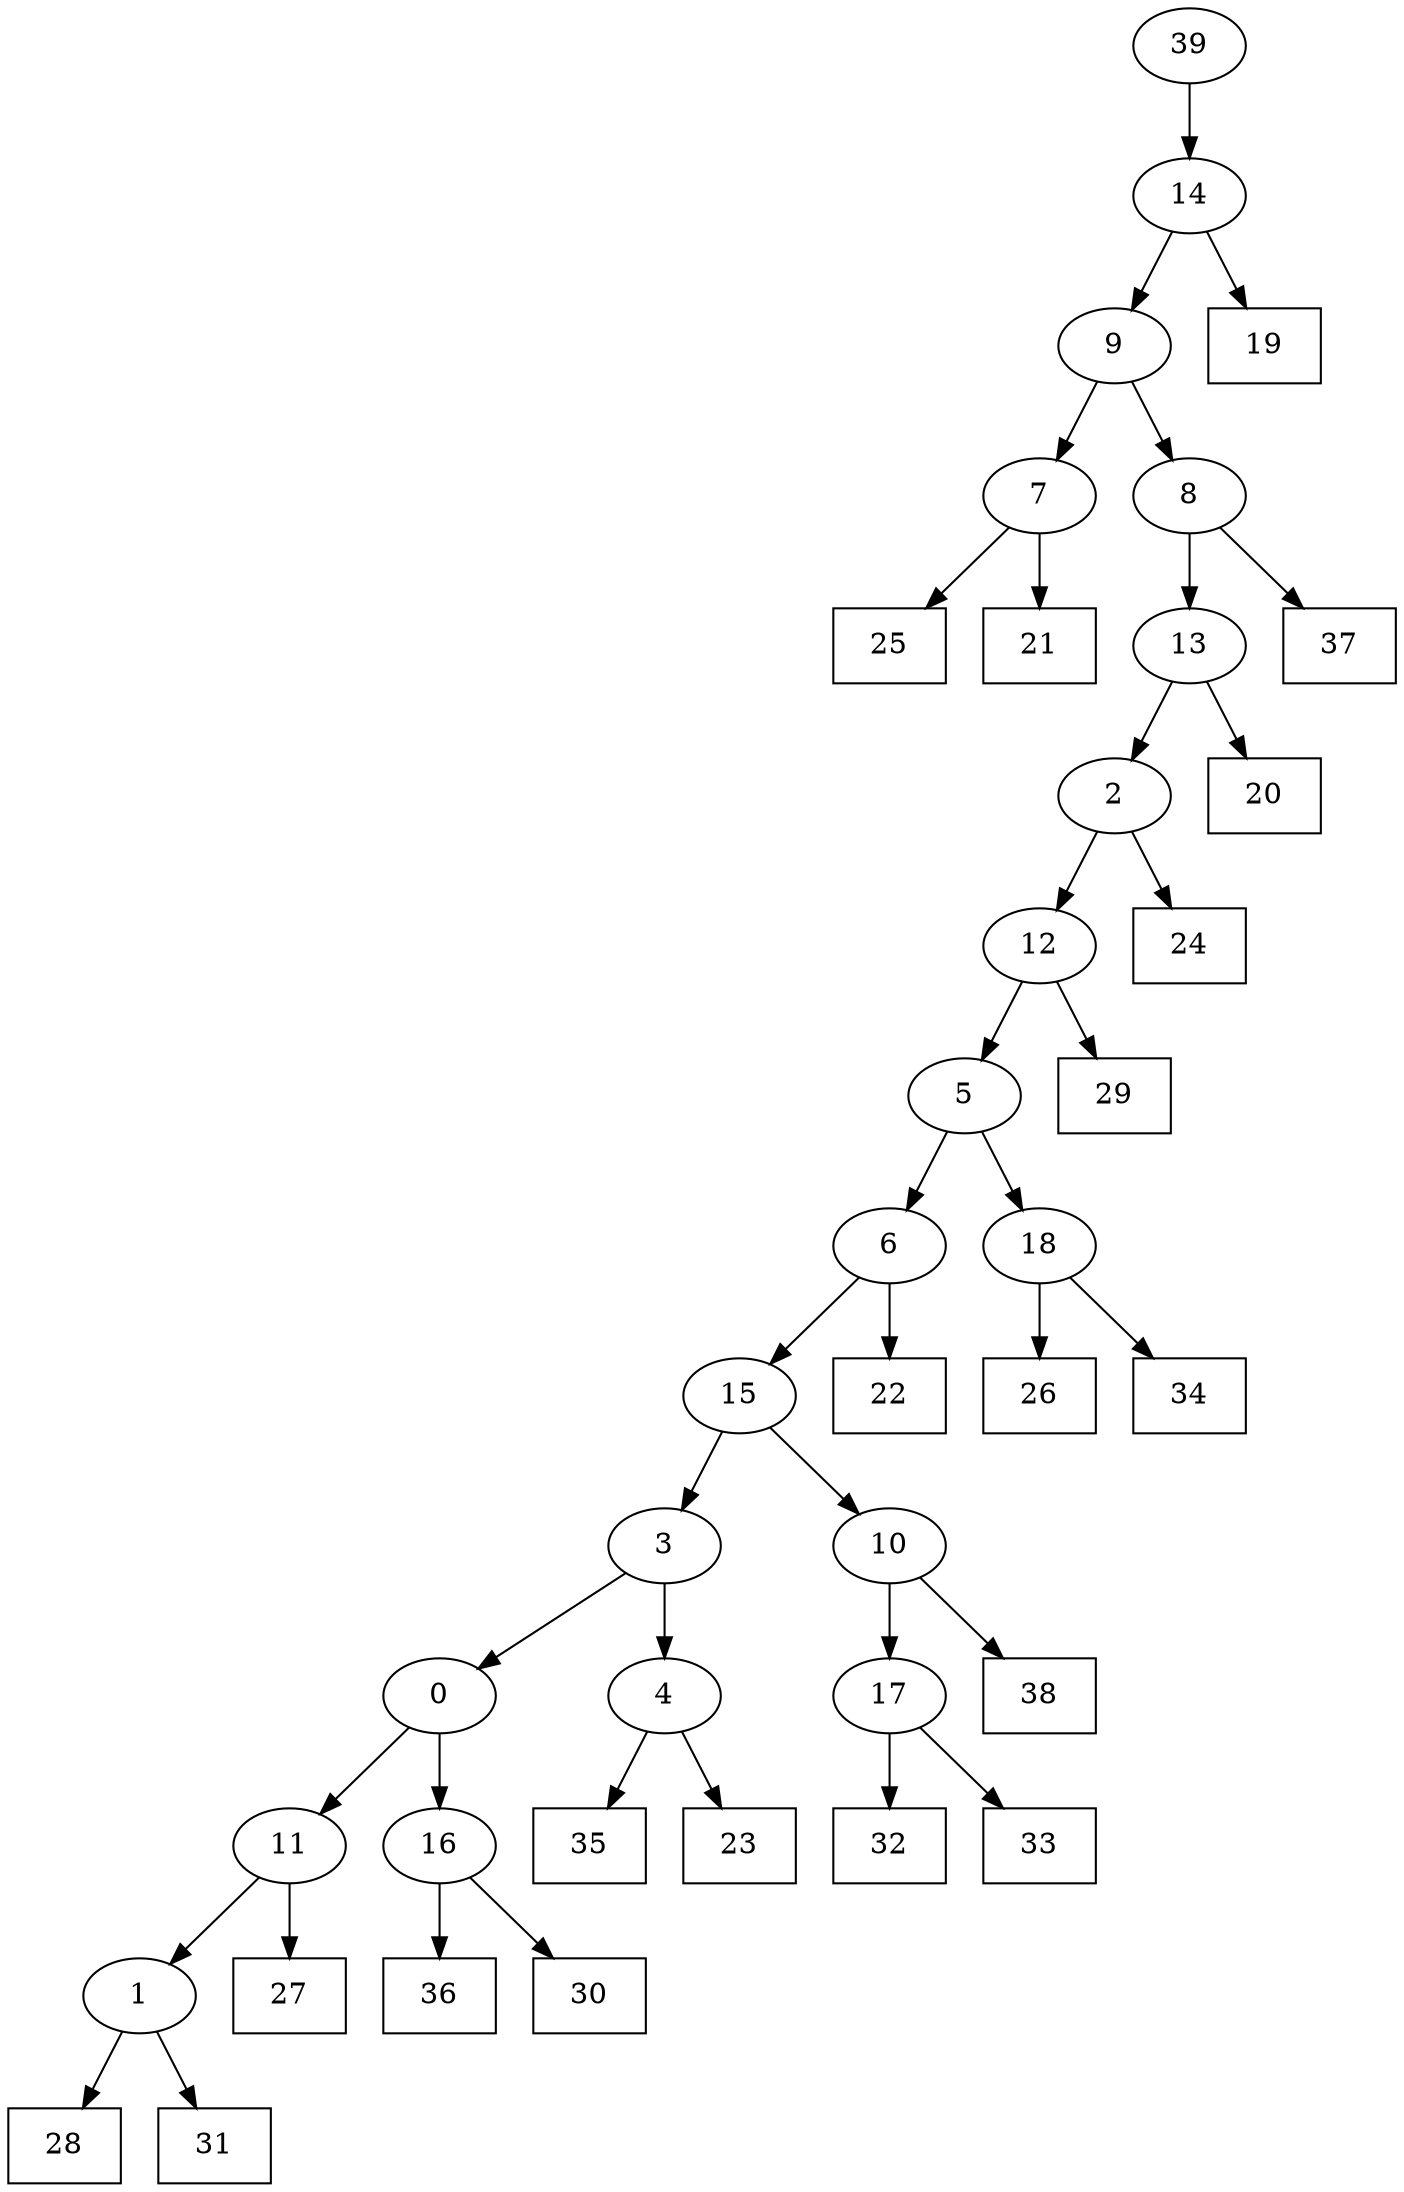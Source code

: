digraph G {
0[label="0"];
1[label="1"];
2[label="2"];
3[label="3"];
4[label="4"];
5[label="5"];
6[label="6"];
7[label="7"];
8[label="8"];
9[label="9"];
10[label="10"];
11[label="11"];
12[label="12"];
13[label="13"];
14[label="14"];
15[label="15"];
16[label="16"];
17[label="17"];
18[label="18"];
19[shape=box,label="25"];
20[shape=box,label="32"];
21[shape=box,label="27"];
22[shape=box,label="19"];
23[shape=box,label="36"];
24[shape=box,label="35"];
25[shape=box,label="20"];
26[shape=box,label="22"];
27[shape=box,label="26"];
28[shape=box,label="30"];
29[shape=box,label="23"];
30[shape=box,label="21"];
31[shape=box,label="38"];
32[shape=box,label="37"];
33[shape=box,label="28"];
34[shape=box,label="31"];
35[shape=box,label="34"];
36[shape=box,label="33"];
37[shape=box,label="29"];
38[shape=box,label="24"];
39[label="39"];
5->6 ;
1->34 ;
18->35 ;
7->19 ;
13->25 ;
1->33 ;
6->26 ;
39->14 ;
14->22 ;
11->21 ;
9->7 ;
17->36 ;
3->0 ;
0->16 ;
5->18 ;
2->38 ;
18->27 ;
4->29 ;
0->11 ;
11->1 ;
10->31 ;
15->3 ;
8->32 ;
12->5 ;
16->28 ;
12->37 ;
3->4 ;
4->24 ;
17->20 ;
16->23 ;
13->2 ;
8->13 ;
2->12 ;
10->17 ;
14->9 ;
9->8 ;
7->30 ;
6->15 ;
15->10 ;
}
